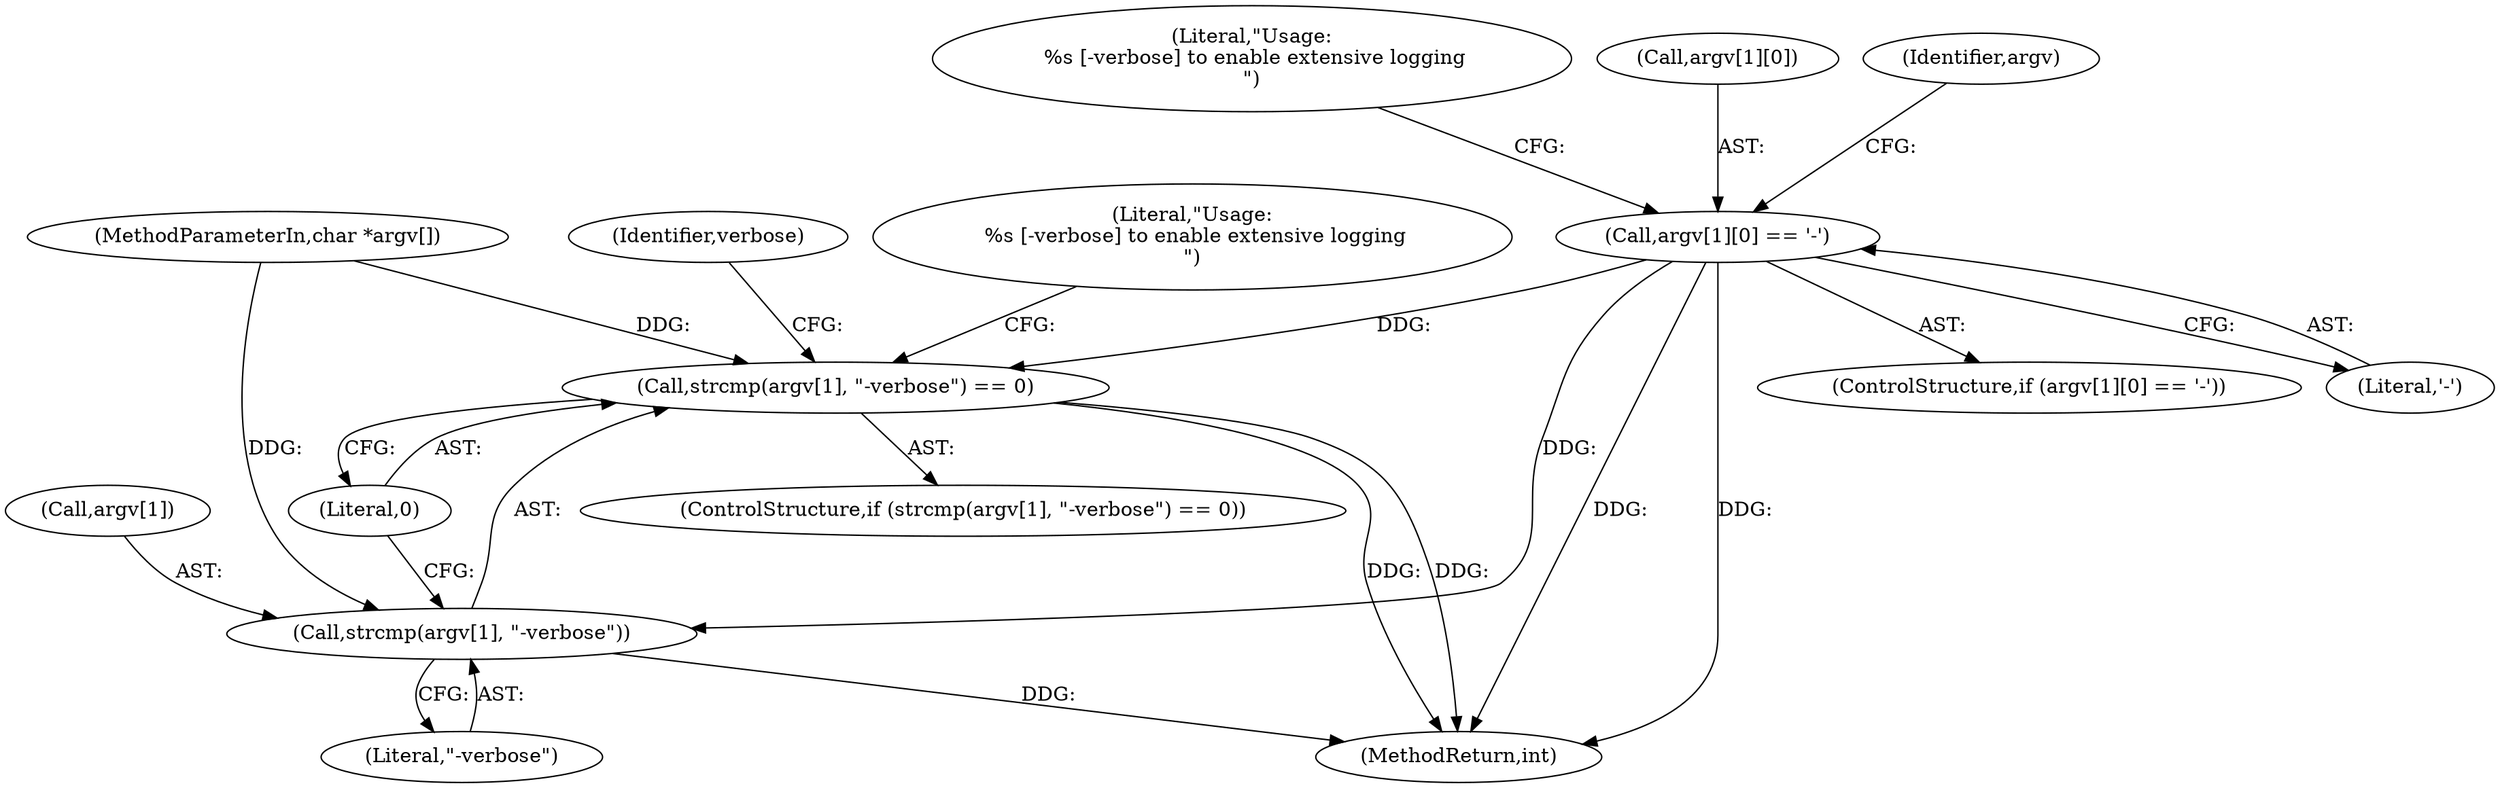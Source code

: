 digraph "0_bzrtp_bbb1e6e2f467ee4bd7b9a8c800e4f07343d7d99b_1@array" {
"1000126" [label="(Call,argv[1][0] == '-')"];
"1000135" [label="(Call,strcmp(argv[1], \"-verbose\") == 0)"];
"1000136" [label="(Call,strcmp(argv[1], \"-verbose\"))"];
"1000158" [label="(Literal,\"Usage:\n %s [-verbose] to enable extensive logging\n\")"];
"1000108" [label="(MethodParameterIn,char *argv[])"];
"1000136" [label="(Call,strcmp(argv[1], \"-verbose\"))"];
"1000134" [label="(ControlStructure,if (strcmp(argv[1], \"-verbose\") == 0))"];
"1000140" [label="(Literal,\"-verbose\")"];
"1000135" [label="(Call,strcmp(argv[1], \"-verbose\") == 0)"];
"1000137" [label="(Call,argv[1])"];
"1000126" [label="(Call,argv[1][0] == '-')"];
"1000127" [label="(Call,argv[1][0])"];
"1000125" [label="(ControlStructure,if (argv[1][0] == '-'))"];
"1000144" [label="(Identifier,verbose)"];
"1000132" [label="(Literal,'-')"];
"1000247" [label="(MethodReturn,int)"];
"1000138" [label="(Identifier,argv)"];
"1000141" [label="(Literal,0)"];
"1000149" [label="(Literal,\"Usage:\n %s [-verbose] to enable extensive logging\n\")"];
"1000126" -> "1000125"  [label="AST: "];
"1000126" -> "1000132"  [label="CFG: "];
"1000127" -> "1000126"  [label="AST: "];
"1000132" -> "1000126"  [label="AST: "];
"1000138" -> "1000126"  [label="CFG: "];
"1000158" -> "1000126"  [label="CFG: "];
"1000126" -> "1000247"  [label="DDG: "];
"1000126" -> "1000247"  [label="DDG: "];
"1000126" -> "1000135"  [label="DDG: "];
"1000126" -> "1000136"  [label="DDG: "];
"1000135" -> "1000134"  [label="AST: "];
"1000135" -> "1000141"  [label="CFG: "];
"1000136" -> "1000135"  [label="AST: "];
"1000141" -> "1000135"  [label="AST: "];
"1000144" -> "1000135"  [label="CFG: "];
"1000149" -> "1000135"  [label="CFG: "];
"1000135" -> "1000247"  [label="DDG: "];
"1000135" -> "1000247"  [label="DDG: "];
"1000108" -> "1000135"  [label="DDG: "];
"1000136" -> "1000140"  [label="CFG: "];
"1000137" -> "1000136"  [label="AST: "];
"1000140" -> "1000136"  [label="AST: "];
"1000141" -> "1000136"  [label="CFG: "];
"1000136" -> "1000247"  [label="DDG: "];
"1000108" -> "1000136"  [label="DDG: "];
}
